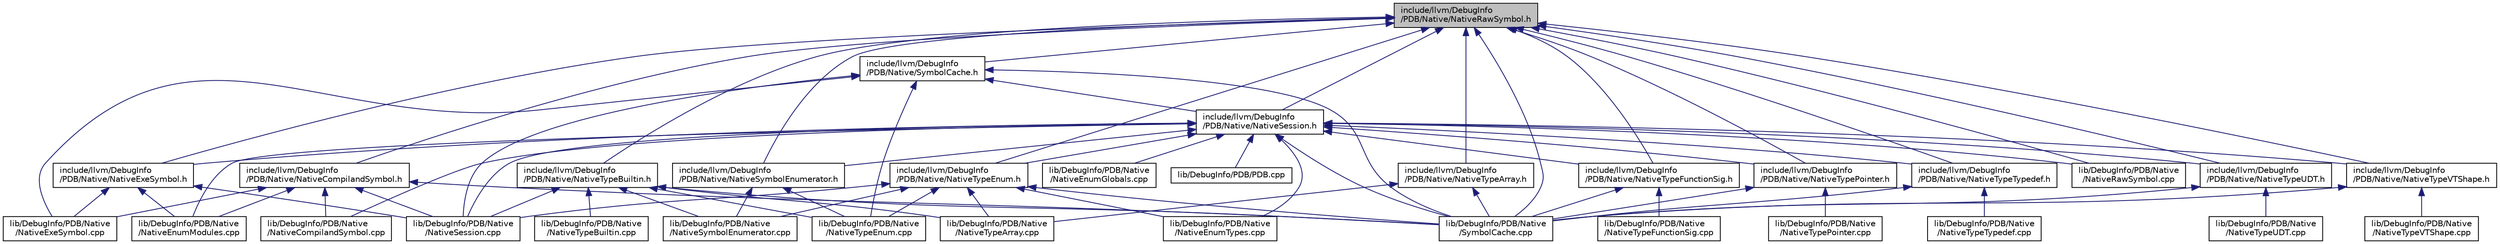 digraph "include/llvm/DebugInfo/PDB/Native/NativeRawSymbol.h"
{
 // LATEX_PDF_SIZE
  bgcolor="transparent";
  edge [fontname="Helvetica",fontsize="10",labelfontname="Helvetica",labelfontsize="10"];
  node [fontname="Helvetica",fontsize="10",shape="box"];
  Node1 [label="include/llvm/DebugInfo\l/PDB/Native/NativeRawSymbol.h",height=0.2,width=0.4,color="black", fillcolor="grey75", style="filled", fontcolor="black",tooltip=" "];
  Node1 -> Node2 [dir="back",color="midnightblue",fontsize="10",style="solid",fontname="Helvetica"];
  Node2 [label="include/llvm/DebugInfo\l/PDB/Native/NativeCompilandSymbol.h",height=0.2,width=0.4,color="black",URL="$NativeCompilandSymbol_8h.html",tooltip=" "];
  Node2 -> Node3 [dir="back",color="midnightblue",fontsize="10",style="solid",fontname="Helvetica"];
  Node3 [label="lib/DebugInfo/PDB/Native\l/NativeCompilandSymbol.cpp",height=0.2,width=0.4,color="black",URL="$NativeCompilandSymbol_8cpp.html",tooltip=" "];
  Node2 -> Node4 [dir="back",color="midnightblue",fontsize="10",style="solid",fontname="Helvetica"];
  Node4 [label="lib/DebugInfo/PDB/Native\l/NativeEnumModules.cpp",height=0.2,width=0.4,color="black",URL="$NativeEnumModules_8cpp.html",tooltip=" "];
  Node2 -> Node5 [dir="back",color="midnightblue",fontsize="10",style="solid",fontname="Helvetica"];
  Node5 [label="lib/DebugInfo/PDB/Native\l/NativeExeSymbol.cpp",height=0.2,width=0.4,color="black",URL="$NativeExeSymbol_8cpp.html",tooltip=" "];
  Node2 -> Node6 [dir="back",color="midnightblue",fontsize="10",style="solid",fontname="Helvetica"];
  Node6 [label="lib/DebugInfo/PDB/Native\l/NativeSession.cpp",height=0.2,width=0.4,color="black",URL="$NativeSession_8cpp.html",tooltip=" "];
  Node2 -> Node7 [dir="back",color="midnightblue",fontsize="10",style="solid",fontname="Helvetica"];
  Node7 [label="lib/DebugInfo/PDB/Native\l/SymbolCache.cpp",height=0.2,width=0.4,color="black",URL="$SymbolCache_8cpp.html",tooltip=" "];
  Node1 -> Node8 [dir="back",color="midnightblue",fontsize="10",style="solid",fontname="Helvetica"];
  Node8 [label="include/llvm/DebugInfo\l/PDB/Native/NativeExeSymbol.h",height=0.2,width=0.4,color="black",URL="$NativeExeSymbol_8h.html",tooltip=" "];
  Node8 -> Node4 [dir="back",color="midnightblue",fontsize="10",style="solid",fontname="Helvetica"];
  Node8 -> Node5 [dir="back",color="midnightblue",fontsize="10",style="solid",fontname="Helvetica"];
  Node8 -> Node6 [dir="back",color="midnightblue",fontsize="10",style="solid",fontname="Helvetica"];
  Node1 -> Node9 [dir="back",color="midnightblue",fontsize="10",style="solid",fontname="Helvetica"];
  Node9 [label="include/llvm/DebugInfo\l/PDB/Native/NativeSession.h",height=0.2,width=0.4,color="black",URL="$NativeSession_8h.html",tooltip=" "];
  Node9 -> Node8 [dir="back",color="midnightblue",fontsize="10",style="solid",fontname="Helvetica"];
  Node9 -> Node10 [dir="back",color="midnightblue",fontsize="10",style="solid",fontname="Helvetica"];
  Node10 [label="include/llvm/DebugInfo\l/PDB/Native/NativeSymbolEnumerator.h",height=0.2,width=0.4,color="black",URL="$NativeSymbolEnumerator_8h.html",tooltip=" "];
  Node10 -> Node11 [dir="back",color="midnightblue",fontsize="10",style="solid",fontname="Helvetica"];
  Node11 [label="lib/DebugInfo/PDB/Native\l/NativeSymbolEnumerator.cpp",height=0.2,width=0.4,color="black",URL="$NativeSymbolEnumerator_8cpp.html",tooltip=" "];
  Node10 -> Node12 [dir="back",color="midnightblue",fontsize="10",style="solid",fontname="Helvetica"];
  Node12 [label="lib/DebugInfo/PDB/Native\l/NativeTypeEnum.cpp",height=0.2,width=0.4,color="black",URL="$NativeTypeEnum_8cpp.html",tooltip=" "];
  Node9 -> Node13 [dir="back",color="midnightblue",fontsize="10",style="solid",fontname="Helvetica"];
  Node13 [label="include/llvm/DebugInfo\l/PDB/Native/NativeTypeEnum.h",height=0.2,width=0.4,color="black",URL="$NativeTypeEnum_8h.html",tooltip=" "];
  Node13 -> Node14 [dir="back",color="midnightblue",fontsize="10",style="solid",fontname="Helvetica"];
  Node14 [label="lib/DebugInfo/PDB/Native\l/NativeEnumTypes.cpp",height=0.2,width=0.4,color="black",URL="$NativeEnumTypes_8cpp.html",tooltip=" "];
  Node13 -> Node6 [dir="back",color="midnightblue",fontsize="10",style="solid",fontname="Helvetica"];
  Node13 -> Node11 [dir="back",color="midnightblue",fontsize="10",style="solid",fontname="Helvetica"];
  Node13 -> Node15 [dir="back",color="midnightblue",fontsize="10",style="solid",fontname="Helvetica"];
  Node15 [label="lib/DebugInfo/PDB/Native\l/NativeTypeArray.cpp",height=0.2,width=0.4,color="black",URL="$NativeTypeArray_8cpp.html",tooltip=" "];
  Node13 -> Node12 [dir="back",color="midnightblue",fontsize="10",style="solid",fontname="Helvetica"];
  Node13 -> Node7 [dir="back",color="midnightblue",fontsize="10",style="solid",fontname="Helvetica"];
  Node9 -> Node16 [dir="back",color="midnightblue",fontsize="10",style="solid",fontname="Helvetica"];
  Node16 [label="include/llvm/DebugInfo\l/PDB/Native/NativeTypeFunctionSig.h",height=0.2,width=0.4,color="black",URL="$NativeTypeFunctionSig_8h.html",tooltip=" "];
  Node16 -> Node17 [dir="back",color="midnightblue",fontsize="10",style="solid",fontname="Helvetica"];
  Node17 [label="lib/DebugInfo/PDB/Native\l/NativeTypeFunctionSig.cpp",height=0.2,width=0.4,color="black",URL="$NativeTypeFunctionSig_8cpp.html",tooltip=" "];
  Node16 -> Node7 [dir="back",color="midnightblue",fontsize="10",style="solid",fontname="Helvetica"];
  Node9 -> Node18 [dir="back",color="midnightblue",fontsize="10",style="solid",fontname="Helvetica"];
  Node18 [label="include/llvm/DebugInfo\l/PDB/Native/NativeTypePointer.h",height=0.2,width=0.4,color="black",URL="$NativeTypePointer_8h.html",tooltip=" "];
  Node18 -> Node19 [dir="back",color="midnightblue",fontsize="10",style="solid",fontname="Helvetica"];
  Node19 [label="lib/DebugInfo/PDB/Native\l/NativeTypePointer.cpp",height=0.2,width=0.4,color="black",URL="$NativeTypePointer_8cpp.html",tooltip=" "];
  Node18 -> Node7 [dir="back",color="midnightblue",fontsize="10",style="solid",fontname="Helvetica"];
  Node9 -> Node20 [dir="back",color="midnightblue",fontsize="10",style="solid",fontname="Helvetica"];
  Node20 [label="include/llvm/DebugInfo\l/PDB/Native/NativeTypeTypedef.h",height=0.2,width=0.4,color="black",URL="$NativeTypeTypedef_8h.html",tooltip=" "];
  Node20 -> Node21 [dir="back",color="midnightblue",fontsize="10",style="solid",fontname="Helvetica"];
  Node21 [label="lib/DebugInfo/PDB/Native\l/NativeTypeTypedef.cpp",height=0.2,width=0.4,color="black",URL="$NativeTypeTypedef_8cpp.html",tooltip=" "];
  Node20 -> Node7 [dir="back",color="midnightblue",fontsize="10",style="solid",fontname="Helvetica"];
  Node9 -> Node22 [dir="back",color="midnightblue",fontsize="10",style="solid",fontname="Helvetica"];
  Node22 [label="include/llvm/DebugInfo\l/PDB/Native/NativeTypeUDT.h",height=0.2,width=0.4,color="black",URL="$NativeTypeUDT_8h.html",tooltip=" "];
  Node22 -> Node23 [dir="back",color="midnightblue",fontsize="10",style="solid",fontname="Helvetica"];
  Node23 [label="lib/DebugInfo/PDB/Native\l/NativeTypeUDT.cpp",height=0.2,width=0.4,color="black",URL="$NativeTypeUDT_8cpp.html",tooltip=" "];
  Node22 -> Node7 [dir="back",color="midnightblue",fontsize="10",style="solid",fontname="Helvetica"];
  Node9 -> Node24 [dir="back",color="midnightblue",fontsize="10",style="solid",fontname="Helvetica"];
  Node24 [label="include/llvm/DebugInfo\l/PDB/Native/NativeTypeVTShape.h",height=0.2,width=0.4,color="black",URL="$NativeTypeVTShape_8h.html",tooltip=" "];
  Node24 -> Node25 [dir="back",color="midnightblue",fontsize="10",style="solid",fontname="Helvetica"];
  Node25 [label="lib/DebugInfo/PDB/Native\l/NativeTypeVTShape.cpp",height=0.2,width=0.4,color="black",URL="$NativeTypeVTShape_8cpp.html",tooltip=" "];
  Node24 -> Node7 [dir="back",color="midnightblue",fontsize="10",style="solid",fontname="Helvetica"];
  Node9 -> Node3 [dir="back",color="midnightblue",fontsize="10",style="solid",fontname="Helvetica"];
  Node9 -> Node26 [dir="back",color="midnightblue",fontsize="10",style="solid",fontname="Helvetica"];
  Node26 [label="lib/DebugInfo/PDB/Native\l/NativeEnumGlobals.cpp",height=0.2,width=0.4,color="black",URL="$NativeEnumGlobals_8cpp.html",tooltip=" "];
  Node9 -> Node4 [dir="back",color="midnightblue",fontsize="10",style="solid",fontname="Helvetica"];
  Node9 -> Node14 [dir="back",color="midnightblue",fontsize="10",style="solid",fontname="Helvetica"];
  Node9 -> Node27 [dir="back",color="midnightblue",fontsize="10",style="solid",fontname="Helvetica"];
  Node27 [label="lib/DebugInfo/PDB/Native\l/NativeRawSymbol.cpp",height=0.2,width=0.4,color="black",URL="$NativeRawSymbol_8cpp.html",tooltip=" "];
  Node9 -> Node6 [dir="back",color="midnightblue",fontsize="10",style="solid",fontname="Helvetica"];
  Node9 -> Node7 [dir="back",color="midnightblue",fontsize="10",style="solid",fontname="Helvetica"];
  Node9 -> Node28 [dir="back",color="midnightblue",fontsize="10",style="solid",fontname="Helvetica"];
  Node28 [label="lib/DebugInfo/PDB/PDB.cpp",height=0.2,width=0.4,color="black",URL="$PDB_8cpp.html",tooltip=" "];
  Node1 -> Node10 [dir="back",color="midnightblue",fontsize="10",style="solid",fontname="Helvetica"];
  Node1 -> Node29 [dir="back",color="midnightblue",fontsize="10",style="solid",fontname="Helvetica"];
  Node29 [label="include/llvm/DebugInfo\l/PDB/Native/NativeTypeArray.h",height=0.2,width=0.4,color="black",URL="$NativeTypeArray_8h.html",tooltip=" "];
  Node29 -> Node15 [dir="back",color="midnightblue",fontsize="10",style="solid",fontname="Helvetica"];
  Node29 -> Node7 [dir="back",color="midnightblue",fontsize="10",style="solid",fontname="Helvetica"];
  Node1 -> Node30 [dir="back",color="midnightblue",fontsize="10",style="solid",fontname="Helvetica"];
  Node30 [label="include/llvm/DebugInfo\l/PDB/Native/NativeTypeBuiltin.h",height=0.2,width=0.4,color="black",URL="$NativeTypeBuiltin_8h.html",tooltip=" "];
  Node30 -> Node6 [dir="back",color="midnightblue",fontsize="10",style="solid",fontname="Helvetica"];
  Node30 -> Node11 [dir="back",color="midnightblue",fontsize="10",style="solid",fontname="Helvetica"];
  Node30 -> Node15 [dir="back",color="midnightblue",fontsize="10",style="solid",fontname="Helvetica"];
  Node30 -> Node31 [dir="back",color="midnightblue",fontsize="10",style="solid",fontname="Helvetica"];
  Node31 [label="lib/DebugInfo/PDB/Native\l/NativeTypeBuiltin.cpp",height=0.2,width=0.4,color="black",URL="$NativeTypeBuiltin_8cpp.html",tooltip=" "];
  Node30 -> Node12 [dir="back",color="midnightblue",fontsize="10",style="solid",fontname="Helvetica"];
  Node30 -> Node7 [dir="back",color="midnightblue",fontsize="10",style="solid",fontname="Helvetica"];
  Node1 -> Node13 [dir="back",color="midnightblue",fontsize="10",style="solid",fontname="Helvetica"];
  Node1 -> Node16 [dir="back",color="midnightblue",fontsize="10",style="solid",fontname="Helvetica"];
  Node1 -> Node18 [dir="back",color="midnightblue",fontsize="10",style="solid",fontname="Helvetica"];
  Node1 -> Node20 [dir="back",color="midnightblue",fontsize="10",style="solid",fontname="Helvetica"];
  Node1 -> Node22 [dir="back",color="midnightblue",fontsize="10",style="solid",fontname="Helvetica"];
  Node1 -> Node24 [dir="back",color="midnightblue",fontsize="10",style="solid",fontname="Helvetica"];
  Node1 -> Node32 [dir="back",color="midnightblue",fontsize="10",style="solid",fontname="Helvetica"];
  Node32 [label="include/llvm/DebugInfo\l/PDB/Native/SymbolCache.h",height=0.2,width=0.4,color="black",URL="$SymbolCache_8h.html",tooltip=" "];
  Node32 -> Node9 [dir="back",color="midnightblue",fontsize="10",style="solid",fontname="Helvetica"];
  Node32 -> Node5 [dir="back",color="midnightblue",fontsize="10",style="solid",fontname="Helvetica"];
  Node32 -> Node6 [dir="back",color="midnightblue",fontsize="10",style="solid",fontname="Helvetica"];
  Node32 -> Node12 [dir="back",color="midnightblue",fontsize="10",style="solid",fontname="Helvetica"];
  Node32 -> Node7 [dir="back",color="midnightblue",fontsize="10",style="solid",fontname="Helvetica"];
  Node1 -> Node27 [dir="back",color="midnightblue",fontsize="10",style="solid",fontname="Helvetica"];
  Node1 -> Node7 [dir="back",color="midnightblue",fontsize="10",style="solid",fontname="Helvetica"];
}
